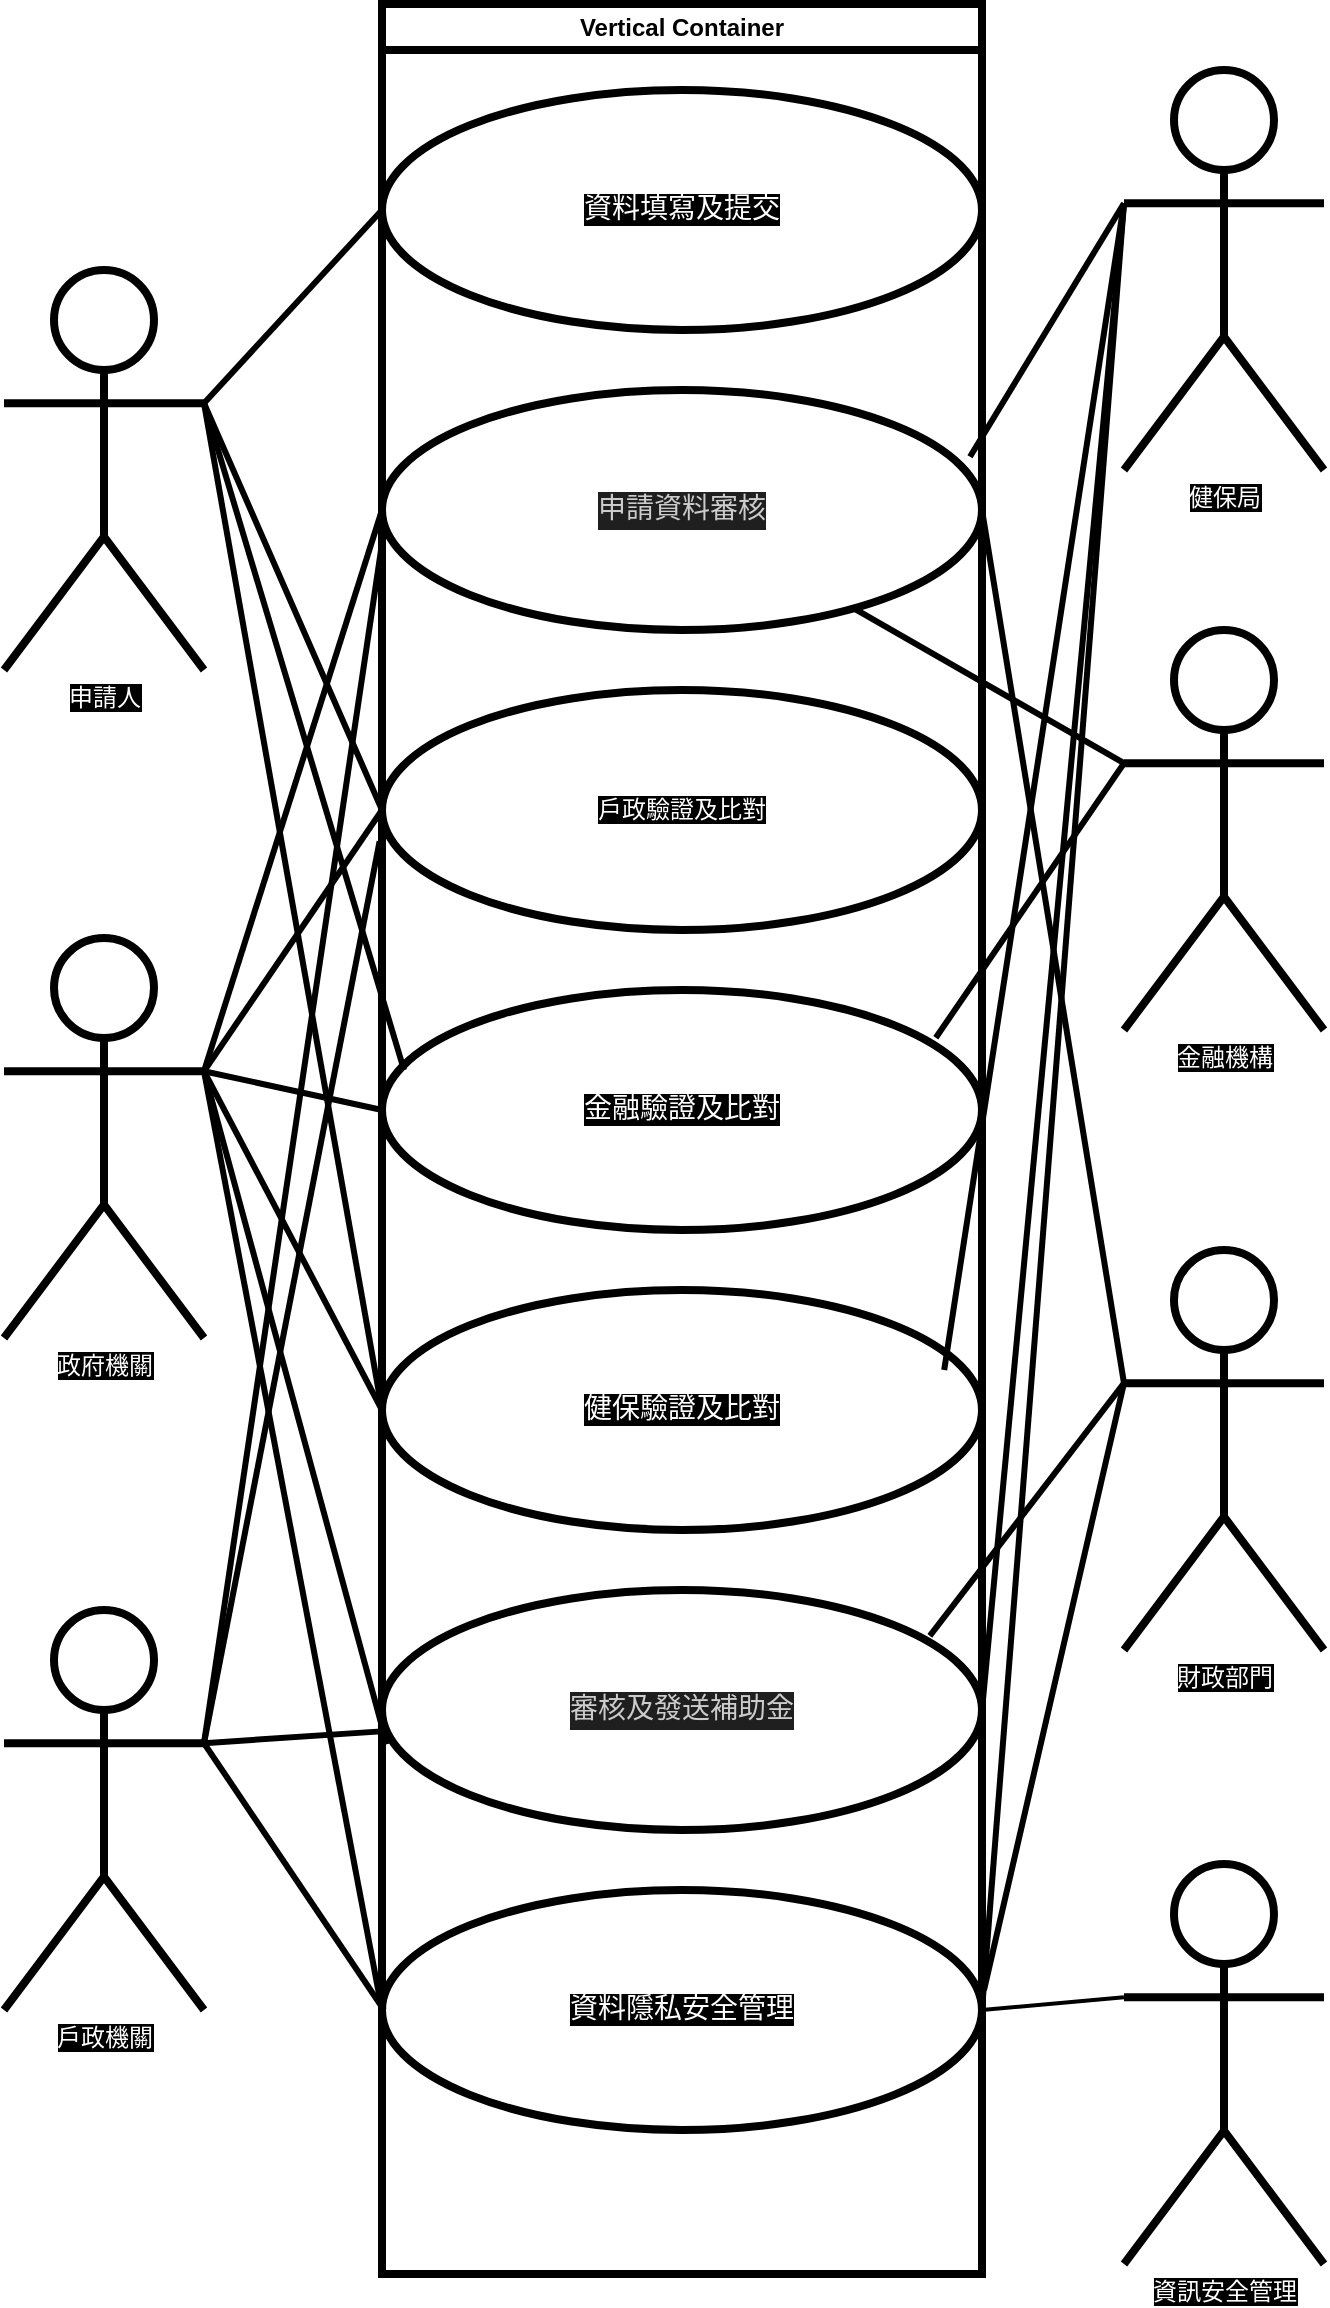 <mxfile>
    <diagram id="v2NjGhmAYmuWpMf49-lO" name="第1頁">
        <mxGraphModel dx="576" dy="243" grid="1" gridSize="10" guides="1" tooltips="1" connect="1" arrows="1" fold="1" page="1" pageScale="1" pageWidth="827" pageHeight="1169" math="0" shadow="0">
            <root>
                <mxCell id="0"/>
                <mxCell id="1" parent="0"/>
                <mxCell id="180" style="edgeStyle=none;html=1;exitX=0;exitY=0.333;exitDx=0;exitDy=0;exitPerimeter=0;strokeWidth=3;strokeColor=#000000;endArrow=none;endFill=0;" parent="1" source="105" target="121" edge="1">
                    <mxGeometry relative="1" as="geometry"/>
                </mxCell>
                <mxCell id="181" style="edgeStyle=none;html=1;exitX=0;exitY=0.333;exitDx=0;exitDy=0;exitPerimeter=0;entryX=0.923;entryY=0.199;entryDx=0;entryDy=0;entryPerimeter=0;strokeWidth=3;strokeColor=#000000;endArrow=none;endFill=0;" parent="1" source="105" target="123" edge="1">
                    <mxGeometry relative="1" as="geometry"/>
                </mxCell>
                <mxCell id="105" value="&lt;font style=&quot;background-color: rgb(0, 0, 0);&quot; color=&quot;#ffffff&quot;&gt;金融機構&lt;/font&gt;" style="shape=umlActor;verticalLabelPosition=bottom;verticalAlign=top;html=1;outlineConnect=0;fillColor=none;strokeColor=#000000;strokeWidth=4;" parent="1" vertex="1">
                    <mxGeometry x="650" y="330" width="100" height="200" as="geometry"/>
                </mxCell>
                <mxCell id="106" value="Vertical Container" style="swimlane;whiteSpace=wrap;html=1;fillColor=none;strokeColor=#000000;strokeWidth=4;" parent="1" vertex="1">
                    <mxGeometry x="279" y="17" width="300" height="1135" as="geometry"/>
                </mxCell>
                <mxCell id="120" value="&lt;div style=&quot;font-family: Consolas, &amp;quot;Courier New&amp;quot;, monospace; font-size: 14px; line-height: 19px;&quot;&gt;&lt;font style=&quot;background-color: rgb(0, 0, 0);&quot; color=&quot;#ffffff&quot;&gt;資料填寫及提交&lt;/font&gt;&lt;/div&gt;" style="ellipse;whiteSpace=wrap;html=1;fillColor=none;strokeColor=#000000;strokeWidth=4;" parent="106" vertex="1">
                    <mxGeometry y="43" width="300" height="120" as="geometry"/>
                </mxCell>
                <mxCell id="121" value="&lt;div style=&quot;color: rgb(204, 204, 204); background-color: rgb(31, 31, 31); font-family: Consolas, &amp;quot;Courier New&amp;quot;, monospace; font-size: 14px; line-height: 19px;&quot;&gt;申請資料審核&lt;/div&gt;" style="ellipse;whiteSpace=wrap;html=1;fillColor=none;strokeColor=#000000;strokeWidth=4;" parent="106" vertex="1">
                    <mxGeometry y="193" width="300" height="120" as="geometry"/>
                </mxCell>
                <mxCell id="122" value="&lt;font style=&quot;background-color: rgb(0, 0, 0);&quot; color=&quot;#ffffff&quot;&gt;戶政驗證及比對&lt;br&gt;&lt;/font&gt;" style="ellipse;whiteSpace=wrap;html=1;fillColor=none;strokeColor=#000000;strokeWidth=4;" parent="106" vertex="1">
                    <mxGeometry y="343" width="300" height="120" as="geometry"/>
                </mxCell>
                <mxCell id="123" value="&lt;div style=&quot;font-family: Consolas, &amp;quot;Courier New&amp;quot;, monospace; font-size: 14px; line-height: 19px;&quot;&gt;&lt;font color=&quot;#ffffff&quot;&gt;&lt;span style=&quot;background-color: rgb(0, 0, 0);&quot;&gt;金融驗證及比對&lt;/span&gt;&lt;/font&gt;&lt;/div&gt;" style="ellipse;whiteSpace=wrap;html=1;fillColor=none;strokeColor=#000000;strokeWidth=4;" parent="106" vertex="1">
                    <mxGeometry y="493" width="300" height="120" as="geometry"/>
                </mxCell>
                <mxCell id="129" value="&lt;div style=&quot;font-family: Consolas, &amp;quot;Courier New&amp;quot;, monospace; font-size: 14px; line-height: 19px;&quot;&gt;&lt;font color=&quot;#ffffff&quot;&gt;&lt;span style=&quot;background-color: rgb(0, 0, 0);&quot;&gt;健保驗證及比對&lt;/span&gt;&lt;/font&gt;&lt;/div&gt;" style="ellipse;whiteSpace=wrap;html=1;fillColor=none;strokeColor=#000000;strokeWidth=4;" parent="106" vertex="1">
                    <mxGeometry y="643" width="300" height="120" as="geometry"/>
                </mxCell>
                <mxCell id="130" value="&lt;div style=&quot;color: rgb(204, 204, 204); background-color: rgb(31, 31, 31); font-family: Consolas, &amp;quot;Courier New&amp;quot;, monospace; font-size: 14px; line-height: 19px;&quot;&gt;審核及發送補助金&lt;/div&gt;" style="ellipse;whiteSpace=wrap;html=1;fillColor=none;strokeColor=#000000;strokeWidth=4;" parent="106" vertex="1">
                    <mxGeometry y="793" width="300" height="120" as="geometry"/>
                </mxCell>
                <mxCell id="131" value="&lt;div style=&quot;font-family: Consolas, &amp;quot;Courier New&amp;quot;, monospace; font-size: 14px; line-height: 19px;&quot;&gt;&lt;font style=&quot;background-color: rgb(0, 0, 0);&quot; color=&quot;#ffffff&quot;&gt;資料隱私安全管理&lt;/font&gt;&lt;/div&gt;" style="ellipse;whiteSpace=wrap;html=1;fillColor=none;strokeColor=#000000;strokeWidth=4;" parent="106" vertex="1">
                    <mxGeometry y="943" width="300" height="120" as="geometry"/>
                </mxCell>
                <mxCell id="172" style="edgeStyle=none;html=1;exitX=0;exitY=0.333;exitDx=0;exitDy=0;exitPerimeter=0;entryX=0.98;entryY=0.278;entryDx=0;entryDy=0;entryPerimeter=0;strokeWidth=3;strokeColor=#000000;endArrow=none;endFill=0;" parent="1" source="111" target="121" edge="1">
                    <mxGeometry relative="1" as="geometry"/>
                </mxCell>
                <mxCell id="173" style="edgeStyle=none;html=1;exitX=0;exitY=0.333;exitDx=0;exitDy=0;exitPerimeter=0;entryX=0.937;entryY=0.333;entryDx=0;entryDy=0;entryPerimeter=0;strokeWidth=3;strokeColor=#000000;endArrow=none;endFill=0;" parent="1" source="111" target="129" edge="1">
                    <mxGeometry relative="1" as="geometry"/>
                </mxCell>
                <mxCell id="174" style="edgeStyle=none;html=1;exitX=0;exitY=0.333;exitDx=0;exitDy=0;exitPerimeter=0;entryX=1;entryY=0.5;entryDx=0;entryDy=0;strokeWidth=3;strokeColor=#000000;endArrow=none;endFill=0;" parent="1" source="111" target="130" edge="1">
                    <mxGeometry relative="1" as="geometry"/>
                </mxCell>
                <mxCell id="175" style="edgeStyle=none;html=1;exitX=0;exitY=0.333;exitDx=0;exitDy=0;exitPerimeter=0;entryX=1;entryY=0.5;entryDx=0;entryDy=0;strokeWidth=3;strokeColor=#000000;endArrow=none;endFill=0;" parent="1" source="111" target="131" edge="1">
                    <mxGeometry relative="1" as="geometry"/>
                </mxCell>
                <mxCell id="111" value="&lt;font style=&quot;background-color: rgb(0, 0, 0);&quot; color=&quot;#ffffff&quot;&gt;健保局&lt;/font&gt;" style="shape=umlActor;verticalLabelPosition=bottom;verticalAlign=top;html=1;outlineConnect=0;fillColor=none;strokeColor=#000000;strokeWidth=4;" parent="1" vertex="1">
                    <mxGeometry x="650" y="50" width="100" height="200" as="geometry"/>
                </mxCell>
                <mxCell id="177" style="edgeStyle=none;html=1;exitX=0;exitY=0.333;exitDx=0;exitDy=0;exitPerimeter=0;entryX=0.913;entryY=0.191;entryDx=0;entryDy=0;entryPerimeter=0;strokeWidth=3;strokeColor=#000000;endArrow=none;endFill=0;" parent="1" source="112" target="130" edge="1">
                    <mxGeometry relative="1" as="geometry"/>
                </mxCell>
                <mxCell id="178" style="edgeStyle=none;html=1;exitX=0;exitY=0.333;exitDx=0;exitDy=0;exitPerimeter=0;strokeWidth=3;strokeColor=#000000;endArrow=none;endFill=0;" parent="1" source="112" edge="1">
                    <mxGeometry relative="1" as="geometry">
                        <mxPoint x="580" y="1010" as="targetPoint"/>
                    </mxGeometry>
                </mxCell>
                <mxCell id="179" style="edgeStyle=none;html=1;exitX=0;exitY=0.333;exitDx=0;exitDy=0;exitPerimeter=0;entryX=1;entryY=0.5;entryDx=0;entryDy=0;strokeWidth=3;strokeColor=#000000;endArrow=none;endFill=0;" parent="1" source="112" target="121" edge="1">
                    <mxGeometry relative="1" as="geometry"/>
                </mxCell>
                <mxCell id="112" value="&lt;font style=&quot;background-color: rgb(0, 0, 0);&quot; color=&quot;#ffffff&quot;&gt;財政部門&lt;/font&gt;" style="shape=umlActor;verticalLabelPosition=bottom;verticalAlign=top;html=1;outlineConnect=0;fillColor=none;strokeColor=#000000;strokeWidth=4;" parent="1" vertex="1">
                    <mxGeometry x="650" y="640" width="100" height="200" as="geometry"/>
                </mxCell>
                <mxCell id="155" style="edgeStyle=none;html=1;exitX=0;exitY=0.333;exitDx=0;exitDy=0;exitPerimeter=0;entryX=1;entryY=0.5;entryDx=0;entryDy=0;strokeWidth=2;fontColor=#FFFFFF;strokeColor=#000000;endArrow=none;endFill=0;" parent="1" source="113" target="131" edge="1">
                    <mxGeometry relative="1" as="geometry"/>
                </mxCell>
                <mxCell id="113" value="&lt;font style=&quot;background-color: rgb(0, 0, 0);&quot; color=&quot;#ffffff&quot;&gt;資訊安全管理&lt;/font&gt;" style="shape=umlActor;verticalLabelPosition=bottom;verticalAlign=top;html=1;outlineConnect=0;fillColor=none;strokeColor=#000000;strokeWidth=4;" parent="1" vertex="1">
                    <mxGeometry x="650" y="947" width="100" height="200" as="geometry"/>
                </mxCell>
                <mxCell id="156" style="edgeStyle=none;html=1;exitX=1;exitY=0.333;exitDx=0;exitDy=0;exitPerimeter=0;entryX=0;entryY=0.5;entryDx=0;entryDy=0;strokeWidth=3;strokeColor=#000000;endArrow=none;endFill=0;" parent="1" source="117" target="120" edge="1">
                    <mxGeometry relative="1" as="geometry"/>
                </mxCell>
                <mxCell id="157" style="edgeStyle=none;html=1;exitX=1;exitY=0.333;exitDx=0;exitDy=0;exitPerimeter=0;entryX=0;entryY=0.5;entryDx=0;entryDy=0;strokeWidth=3;strokeColor=#000000;endArrow=none;endFill=0;" parent="1" source="117" target="122" edge="1">
                    <mxGeometry relative="1" as="geometry"/>
                </mxCell>
                <mxCell id="158" style="edgeStyle=none;html=1;exitX=1;exitY=0.333;exitDx=0;exitDy=0;exitPerimeter=0;strokeWidth=3;strokeColor=#000000;endArrow=none;endFill=0;" parent="1" source="117" edge="1">
                    <mxGeometry relative="1" as="geometry">
                        <mxPoint x="290" y="550" as="targetPoint"/>
                    </mxGeometry>
                </mxCell>
                <mxCell id="159" style="edgeStyle=none;html=1;exitX=1;exitY=0.333;exitDx=0;exitDy=0;exitPerimeter=0;entryX=0;entryY=0.5;entryDx=0;entryDy=0;strokeWidth=3;strokeColor=#000000;endArrow=none;endFill=0;" parent="1" source="117" target="129" edge="1">
                    <mxGeometry relative="1" as="geometry"/>
                </mxCell>
                <mxCell id="117" value="申請人" style="shape=umlActor;verticalLabelPosition=bottom;verticalAlign=top;html=1;outlineConnect=0;fillColor=none;strokeColor=#000000;strokeWidth=4;labelBackgroundColor=#000000;fontColor=#FFFFFF;" parent="1" vertex="1">
                    <mxGeometry x="90" y="150" width="100" height="200" as="geometry"/>
                </mxCell>
                <mxCell id="160" style="edgeStyle=none;html=1;exitX=1;exitY=0.333;exitDx=0;exitDy=0;exitPerimeter=0;entryX=0;entryY=0.5;entryDx=0;entryDy=0;strokeWidth=3;strokeColor=#000000;endArrow=none;endFill=0;" parent="1" source="118" target="121" edge="1">
                    <mxGeometry relative="1" as="geometry"/>
                </mxCell>
                <mxCell id="161" style="edgeStyle=none;html=1;exitX=1;exitY=0.333;exitDx=0;exitDy=0;exitPerimeter=0;entryX=0;entryY=0.5;entryDx=0;entryDy=0;strokeWidth=3;strokeColor=#000000;endArrow=none;endFill=0;" parent="1" source="118" target="122" edge="1">
                    <mxGeometry relative="1" as="geometry"/>
                </mxCell>
                <mxCell id="162" style="edgeStyle=none;html=1;exitX=1;exitY=0.333;exitDx=0;exitDy=0;exitPerimeter=0;entryX=0;entryY=0.5;entryDx=0;entryDy=0;strokeWidth=3;strokeColor=#000000;endArrow=none;endFill=0;" parent="1" source="118" target="123" edge="1">
                    <mxGeometry relative="1" as="geometry"/>
                </mxCell>
                <mxCell id="163" style="edgeStyle=none;html=1;exitX=1;exitY=0.333;exitDx=0;exitDy=0;exitPerimeter=0;entryX=0;entryY=0.5;entryDx=0;entryDy=0;strokeWidth=3;strokeColor=#000000;endArrow=none;endFill=0;" parent="1" source="118" target="129" edge="1">
                    <mxGeometry relative="1" as="geometry"/>
                </mxCell>
                <mxCell id="164" style="edgeStyle=none;html=1;exitX=1;exitY=0.333;exitDx=0;exitDy=0;exitPerimeter=0;entryX=0.008;entryY=0.643;entryDx=0;entryDy=0;entryPerimeter=0;strokeWidth=3;strokeColor=#000000;endArrow=none;endFill=0;" parent="1" source="118" target="130" edge="1">
                    <mxGeometry relative="1" as="geometry"/>
                </mxCell>
                <mxCell id="165" style="edgeStyle=none;html=1;exitX=1;exitY=0.333;exitDx=0;exitDy=0;exitPerimeter=0;entryX=0;entryY=0.5;entryDx=0;entryDy=0;strokeWidth=3;strokeColor=#000000;endArrow=none;endFill=0;" parent="1" source="118" target="131" edge="1">
                    <mxGeometry relative="1" as="geometry"/>
                </mxCell>
                <mxCell id="118" value="&lt;font style=&quot;background-color: rgb(0, 0, 0);&quot; color=&quot;#ffffff&quot;&gt;政府機關&lt;/font&gt;" style="shape=umlActor;verticalLabelPosition=bottom;verticalAlign=top;html=1;outlineConnect=0;fillColor=none;strokeColor=#000000;strokeWidth=4;" parent="1" vertex="1">
                    <mxGeometry x="90" y="484" width="100" height="200" as="geometry"/>
                </mxCell>
                <mxCell id="166" style="edgeStyle=none;html=1;exitX=1;exitY=0.333;exitDx=0;exitDy=0;exitPerimeter=0;strokeWidth=3;strokeColor=#000000;endArrow=none;endFill=0;" parent="1" source="119" edge="1">
                    <mxGeometry relative="1" as="geometry">
                        <mxPoint x="280" y="1020" as="targetPoint"/>
                    </mxGeometry>
                </mxCell>
                <mxCell id="167" style="edgeStyle=none;html=1;exitX=1;exitY=0.333;exitDx=0;exitDy=0;exitPerimeter=0;entryX=0.005;entryY=0.588;entryDx=0;entryDy=0;entryPerimeter=0;strokeWidth=3;strokeColor=#000000;endArrow=none;endFill=0;" parent="1" source="119" target="130" edge="1">
                    <mxGeometry relative="1" as="geometry"/>
                </mxCell>
                <mxCell id="170" style="edgeStyle=none;html=1;exitX=1;exitY=0.333;exitDx=0;exitDy=0;exitPerimeter=0;strokeWidth=3;entryX=-0.004;entryY=0.631;entryDx=0;entryDy=0;entryPerimeter=0;strokeColor=#000000;endArrow=none;endFill=0;" parent="1" source="119" target="122" edge="1">
                    <mxGeometry relative="1" as="geometry">
                        <mxPoint x="270" y="430" as="targetPoint"/>
                    </mxGeometry>
                </mxCell>
                <mxCell id="171" style="edgeStyle=none;html=1;exitX=1;exitY=0.333;exitDx=0;exitDy=0;exitPerimeter=0;strokeWidth=3;strokeColor=#000000;endArrow=none;endFill=0;" parent="1" source="119" edge="1">
                    <mxGeometry relative="1" as="geometry">
                        <mxPoint x="280" y="280" as="targetPoint"/>
                    </mxGeometry>
                </mxCell>
                <mxCell id="119" value="&lt;font style=&quot;background-color: rgb(0, 0, 0);&quot; color=&quot;#ffffff&quot;&gt;戶政機關&lt;/font&gt;" style="shape=umlActor;verticalLabelPosition=bottom;verticalAlign=top;html=1;outlineConnect=0;fillColor=none;strokeColor=#000000;strokeWidth=4;" parent="1" vertex="1">
                    <mxGeometry x="90" y="820" width="100" height="200" as="geometry"/>
                </mxCell>
            </root>
        </mxGraphModel>
    </diagram>
</mxfile>